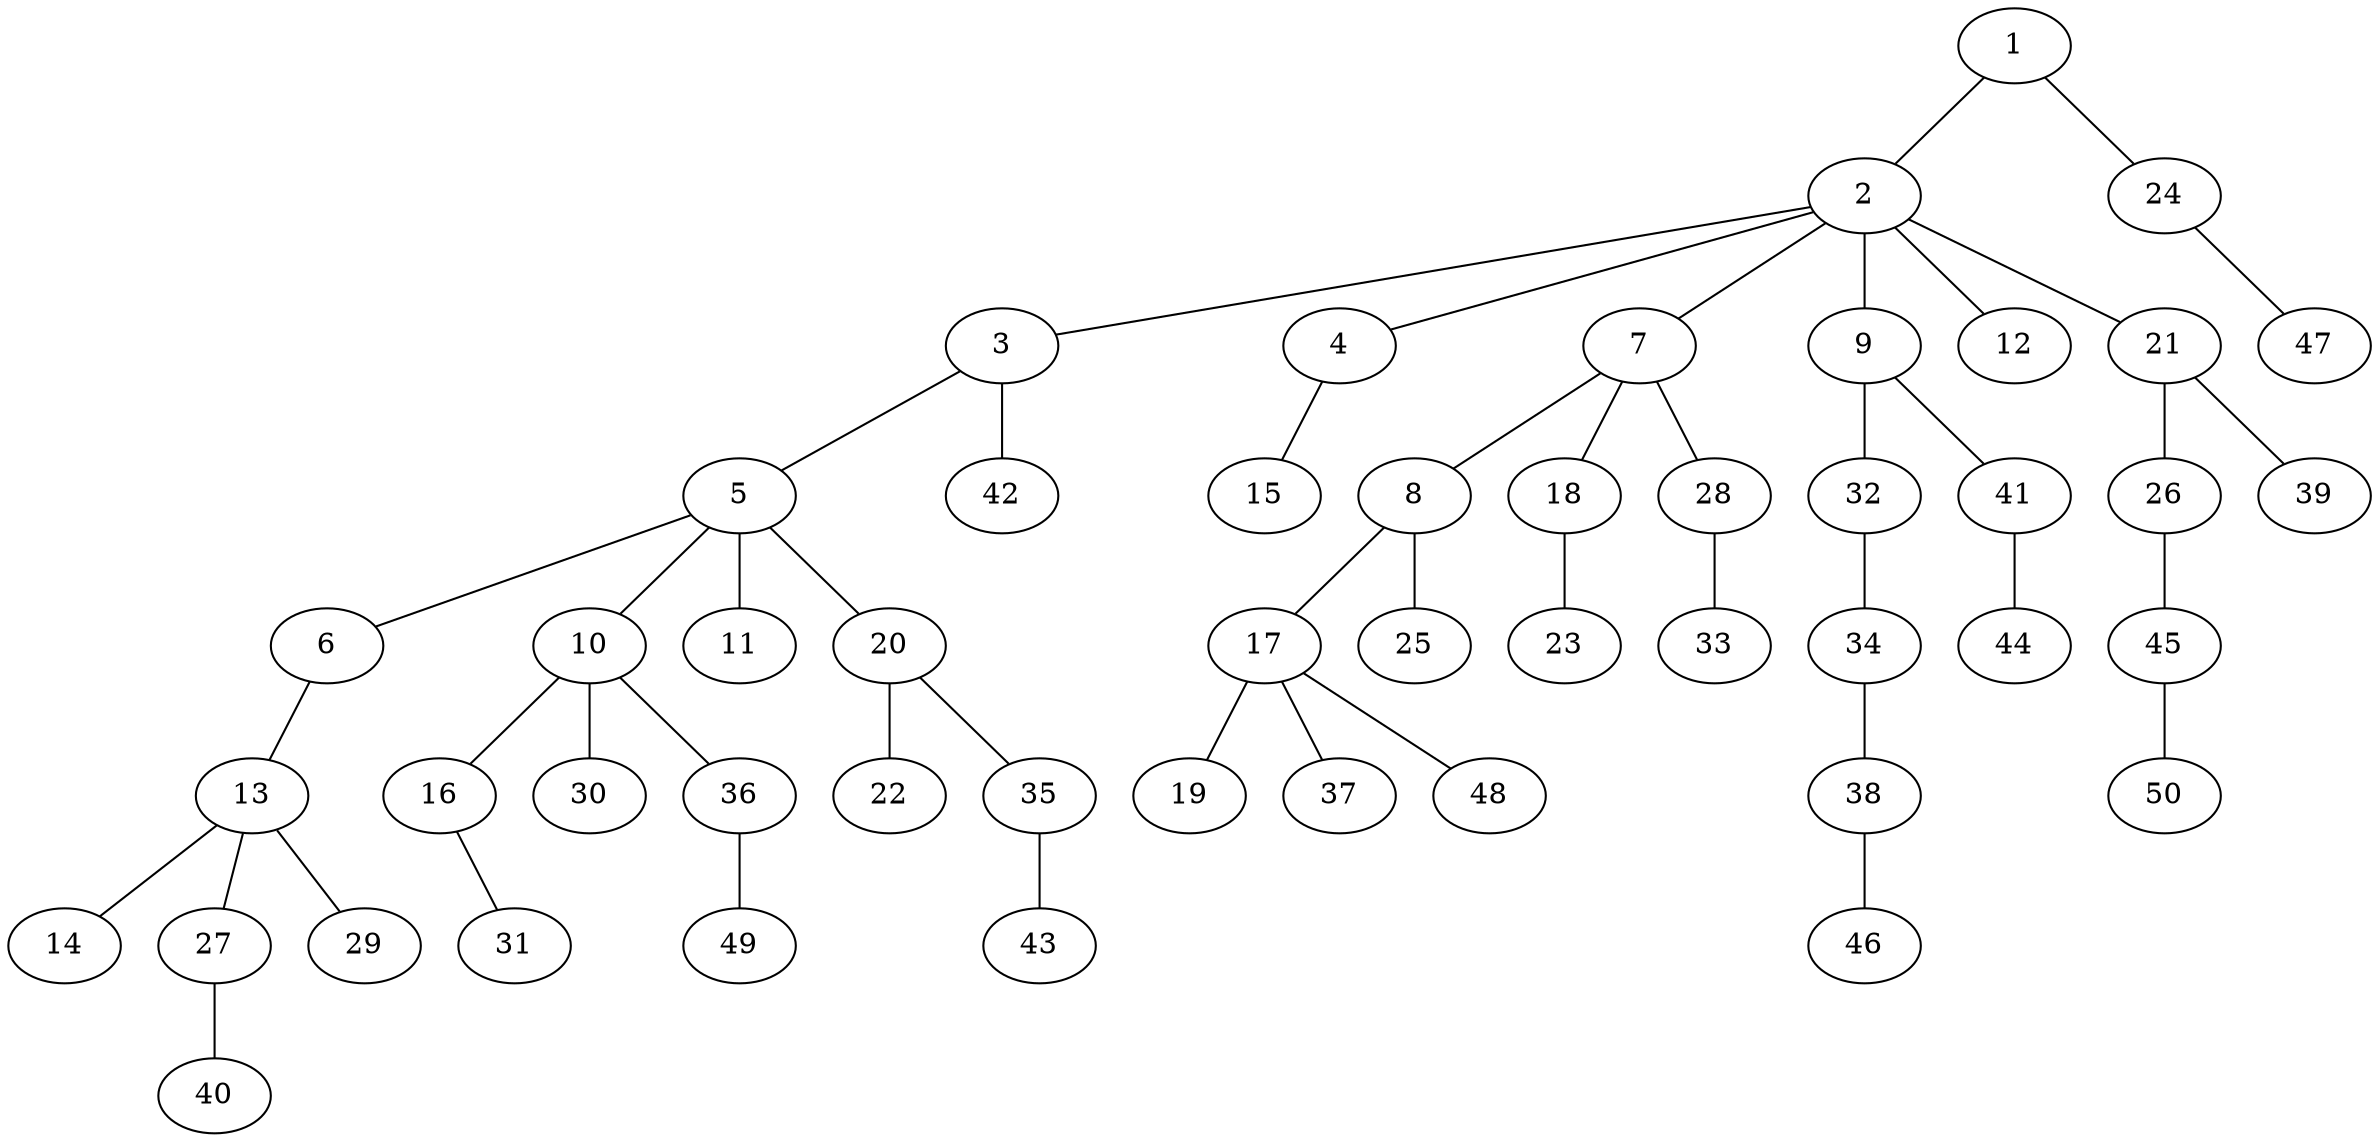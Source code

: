 graph graphname {1--2
1--24
2--3
2--4
2--7
2--9
2--12
2--21
3--5
3--42
4--15
5--6
5--10
5--11
5--20
6--13
7--8
7--18
7--28
8--17
8--25
9--32
9--41
10--16
10--30
10--36
13--14
13--27
13--29
16--31
17--19
17--37
17--48
18--23
20--22
20--35
21--26
21--39
24--47
26--45
27--40
28--33
32--34
34--38
35--43
36--49
38--46
41--44
45--50
}